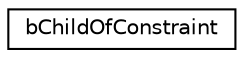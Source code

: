 digraph G
{
  edge [fontname="Helvetica",fontsize="10",labelfontname="Helvetica",labelfontsize="10"];
  node [fontname="Helvetica",fontsize="10",shape=record];
  rankdir=LR;
  Node1 [label="bChildOfConstraint",height=0.2,width=0.4,color="black", fillcolor="white", style="filled",URL="$dd/d51/structbChildOfConstraint.html"];
}
